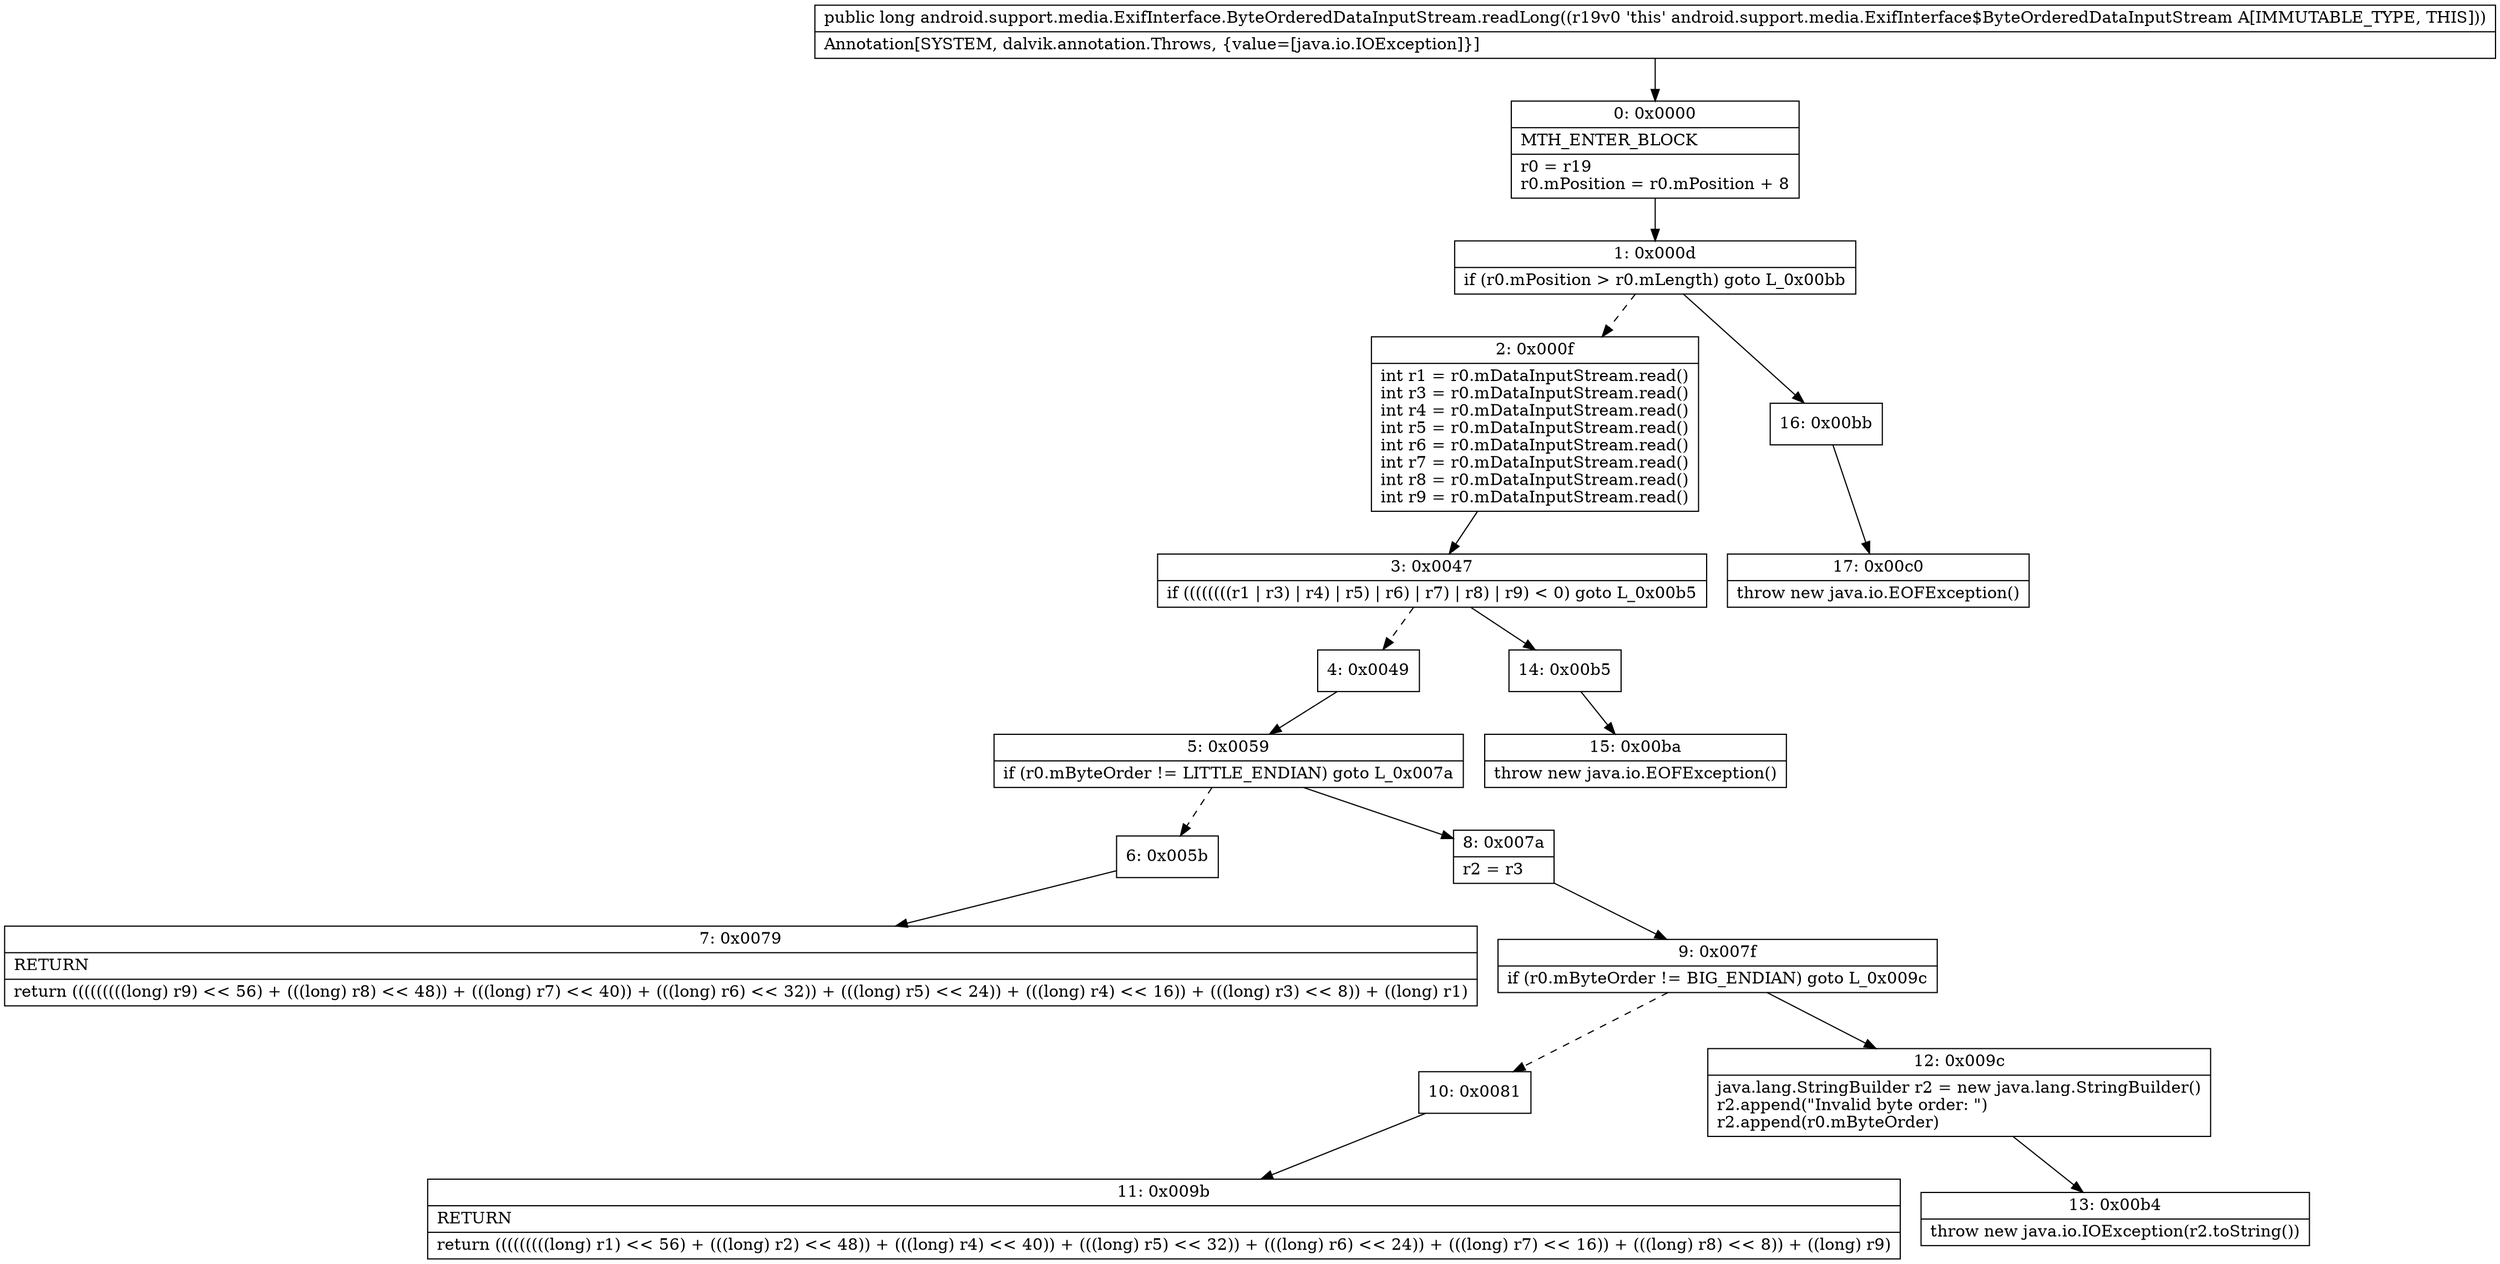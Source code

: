 digraph "CFG forandroid.support.media.ExifInterface.ByteOrderedDataInputStream.readLong()J" {
Node_0 [shape=record,label="{0\:\ 0x0000|MTH_ENTER_BLOCK\l|r0 = r19\lr0.mPosition = r0.mPosition + 8\l}"];
Node_1 [shape=record,label="{1\:\ 0x000d|if (r0.mPosition \> r0.mLength) goto L_0x00bb\l}"];
Node_2 [shape=record,label="{2\:\ 0x000f|int r1 = r0.mDataInputStream.read()\lint r3 = r0.mDataInputStream.read()\lint r4 = r0.mDataInputStream.read()\lint r5 = r0.mDataInputStream.read()\lint r6 = r0.mDataInputStream.read()\lint r7 = r0.mDataInputStream.read()\lint r8 = r0.mDataInputStream.read()\lint r9 = r0.mDataInputStream.read()\l}"];
Node_3 [shape=record,label="{3\:\ 0x0047|if ((((((((r1 \| r3) \| r4) \| r5) \| r6) \| r7) \| r8) \| r9) \< 0) goto L_0x00b5\l}"];
Node_4 [shape=record,label="{4\:\ 0x0049}"];
Node_5 [shape=record,label="{5\:\ 0x0059|if (r0.mByteOrder != LITTLE_ENDIAN) goto L_0x007a\l}"];
Node_6 [shape=record,label="{6\:\ 0x005b}"];
Node_7 [shape=record,label="{7\:\ 0x0079|RETURN\l|return (((((((((long) r9) \<\< 56) + (((long) r8) \<\< 48)) + (((long) r7) \<\< 40)) + (((long) r6) \<\< 32)) + (((long) r5) \<\< 24)) + (((long) r4) \<\< 16)) + (((long) r3) \<\< 8)) + ((long) r1)\l}"];
Node_8 [shape=record,label="{8\:\ 0x007a|r2 = r3\l}"];
Node_9 [shape=record,label="{9\:\ 0x007f|if (r0.mByteOrder != BIG_ENDIAN) goto L_0x009c\l}"];
Node_10 [shape=record,label="{10\:\ 0x0081}"];
Node_11 [shape=record,label="{11\:\ 0x009b|RETURN\l|return (((((((((long) r1) \<\< 56) + (((long) r2) \<\< 48)) + (((long) r4) \<\< 40)) + (((long) r5) \<\< 32)) + (((long) r6) \<\< 24)) + (((long) r7) \<\< 16)) + (((long) r8) \<\< 8)) + ((long) r9)\l}"];
Node_12 [shape=record,label="{12\:\ 0x009c|java.lang.StringBuilder r2 = new java.lang.StringBuilder()\lr2.append(\"Invalid byte order: \")\lr2.append(r0.mByteOrder)\l}"];
Node_13 [shape=record,label="{13\:\ 0x00b4|throw new java.io.IOException(r2.toString())\l}"];
Node_14 [shape=record,label="{14\:\ 0x00b5}"];
Node_15 [shape=record,label="{15\:\ 0x00ba|throw new java.io.EOFException()\l}"];
Node_16 [shape=record,label="{16\:\ 0x00bb}"];
Node_17 [shape=record,label="{17\:\ 0x00c0|throw new java.io.EOFException()\l}"];
MethodNode[shape=record,label="{public long android.support.media.ExifInterface.ByteOrderedDataInputStream.readLong((r19v0 'this' android.support.media.ExifInterface$ByteOrderedDataInputStream A[IMMUTABLE_TYPE, THIS]))  | Annotation[SYSTEM, dalvik.annotation.Throws, \{value=[java.io.IOException]\}]\l}"];
MethodNode -> Node_0;
Node_0 -> Node_1;
Node_1 -> Node_2[style=dashed];
Node_1 -> Node_16;
Node_2 -> Node_3;
Node_3 -> Node_4[style=dashed];
Node_3 -> Node_14;
Node_4 -> Node_5;
Node_5 -> Node_6[style=dashed];
Node_5 -> Node_8;
Node_6 -> Node_7;
Node_8 -> Node_9;
Node_9 -> Node_10[style=dashed];
Node_9 -> Node_12;
Node_10 -> Node_11;
Node_12 -> Node_13;
Node_14 -> Node_15;
Node_16 -> Node_17;
}


